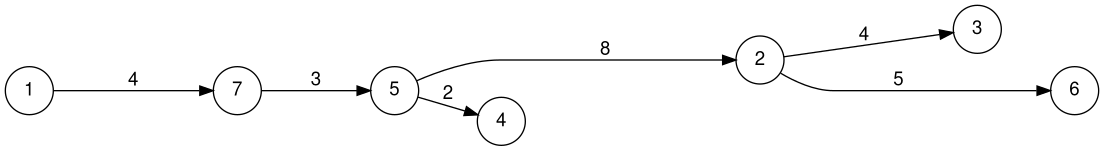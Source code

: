 @startdot
digraph a {
    fontname="Helvetica,Arial,sans-serif"
    node [fontname="Helvetica,Arial,sans-serif"]
    edge [fontname="Helvetica,Arial,sans-serif"]
    rankdir=LR;
    node [shape = circle];
    edge[arrowhead="normal"];
    1 -> 7 [label = "4", minlen=3];
    2 -> 3 [label = "4", minlen=3];
    2 -> 6 [label = "5", minlen=4];
    5 -> 2 [label = "8", minlen=5];
    5 -> 4 [label = "2", minlen=1];
    7 -> 5 [label = "3", minlen=2];
}
@enddot
